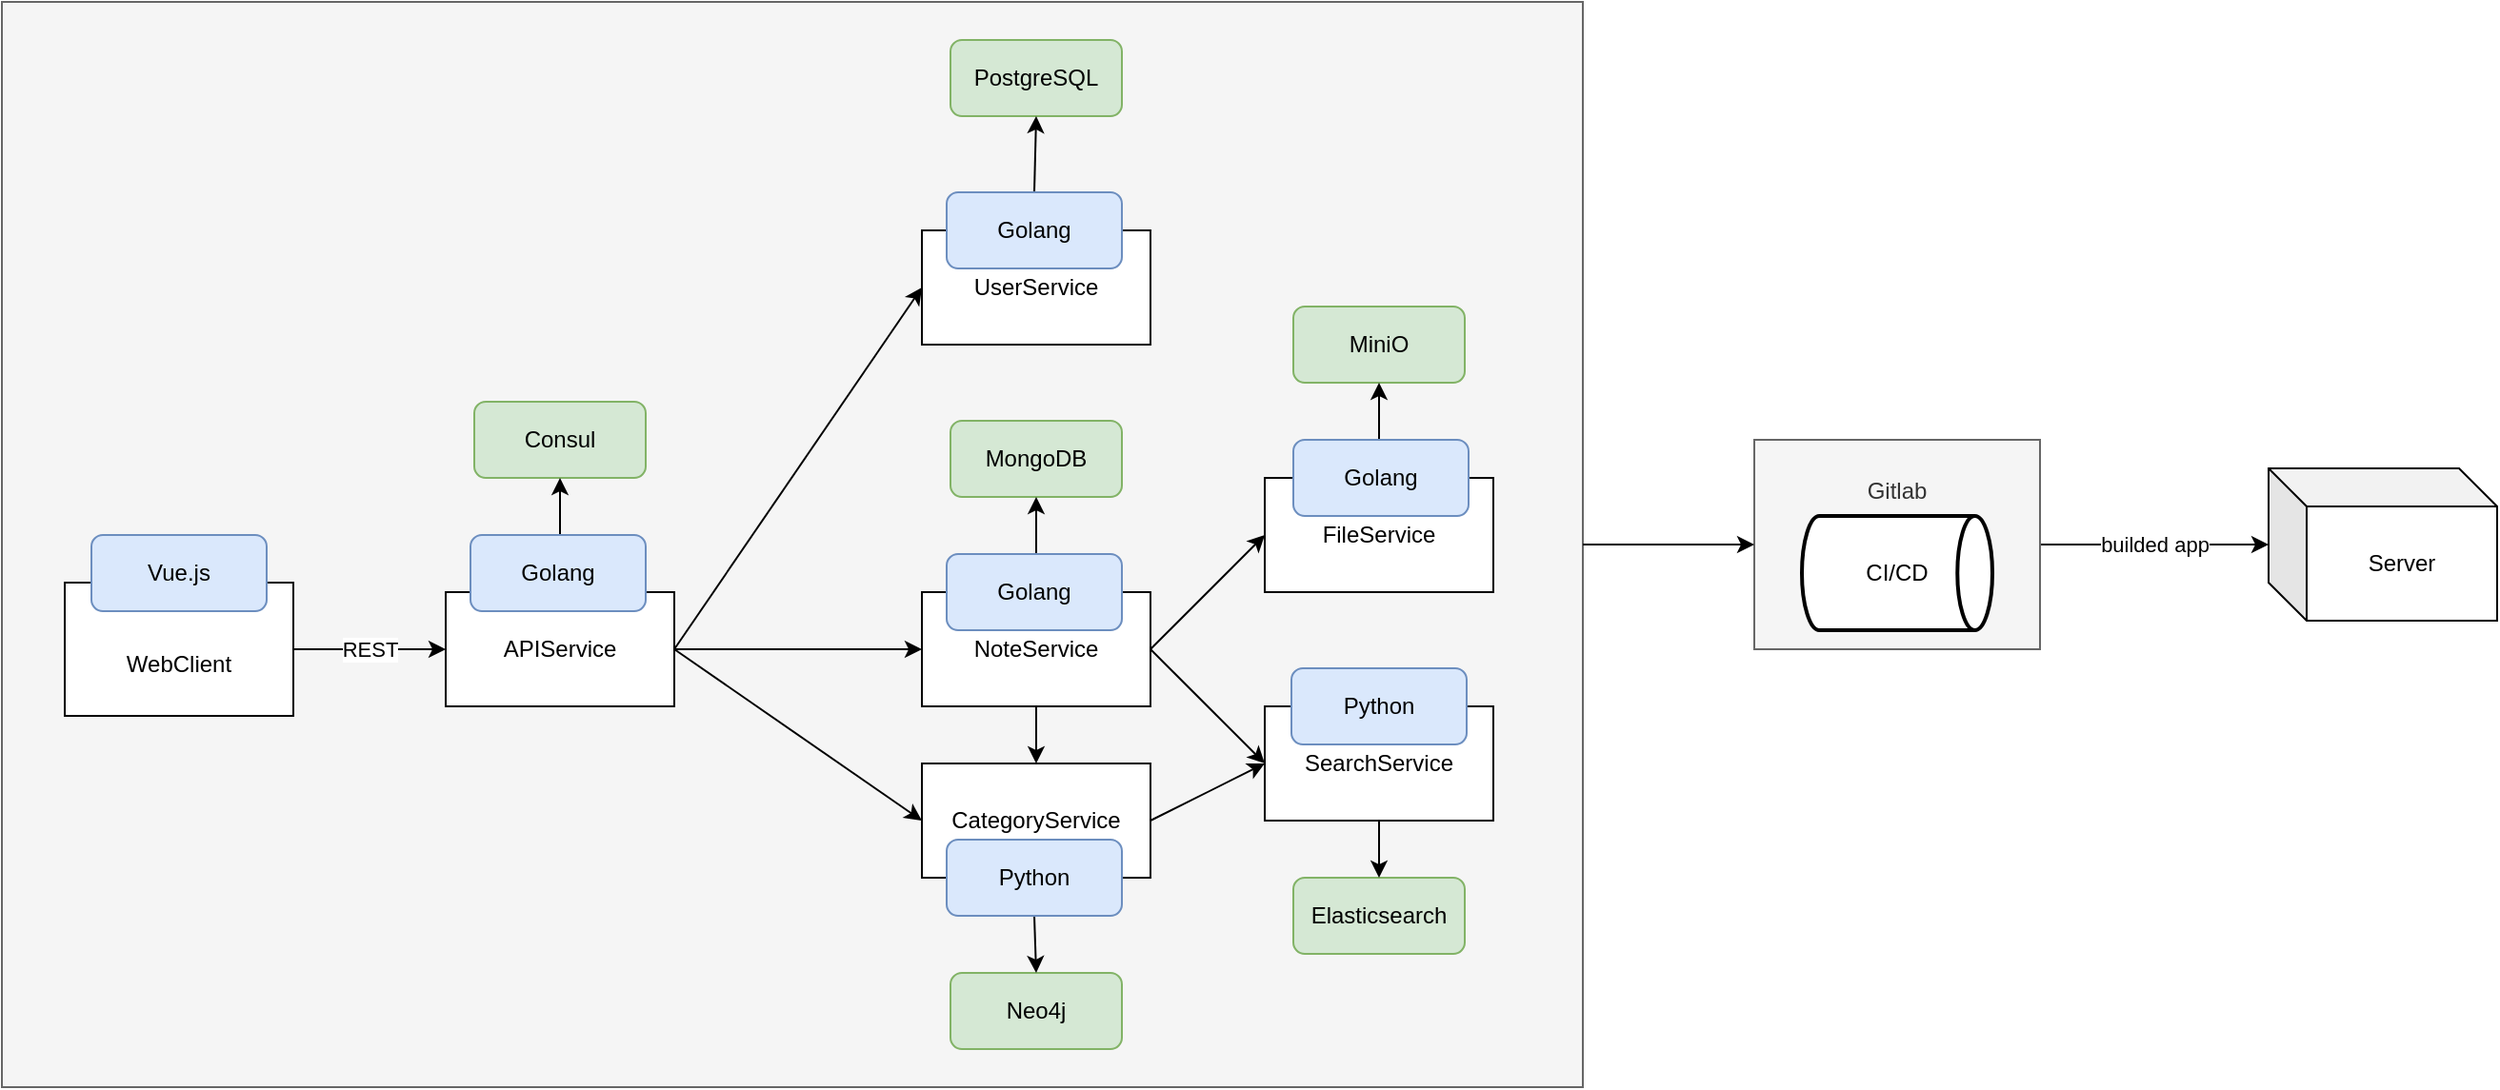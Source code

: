 <mxfile version="20.6.0" type="device"><diagram id="ABPEPyFdUYCJMR0sE8dA" name="Страница 1"><mxGraphModel dx="1773" dy="1758" grid="1" gridSize="10" guides="1" tooltips="1" connect="1" arrows="1" fold="1" page="1" pageScale="1" pageWidth="827" pageHeight="1169" math="0" shadow="0"><root><mxCell id="0"/><mxCell id="1" parent="0"/><mxCell id="u9UDaINSA88u8w1xt_NK-46" value="" style="rounded=0;whiteSpace=wrap;html=1;fillColor=#f5f5f5;fontColor=#333333;strokeColor=#666666;" vertex="1" parent="1"><mxGeometry x="-430" y="-20" width="830" height="570" as="geometry"/></mxCell><mxCell id="u9UDaINSA88u8w1xt_NK-13" value="Consul" style="rounded=1;whiteSpace=wrap;html=1;fillColor=#d5e8d4;strokeColor=#82b366;" vertex="1" parent="1"><mxGeometry x="-182" y="190" width="90" height="40" as="geometry"/></mxCell><mxCell id="u9UDaINSA88u8w1xt_NK-17" value="MongoDB" style="rounded=1;whiteSpace=wrap;html=1;fillColor=#d5e8d4;strokeColor=#82b366;" vertex="1" parent="1"><mxGeometry x="68" y="200" width="90" height="40" as="geometry"/></mxCell><mxCell id="u9UDaINSA88u8w1xt_NK-18" value="MiniO" style="rounded=1;whiteSpace=wrap;html=1;fillColor=#d5e8d4;strokeColor=#82b366;" vertex="1" parent="1"><mxGeometry x="248" y="140" width="90" height="40" as="geometry"/></mxCell><mxCell id="u9UDaINSA88u8w1xt_NK-19" value="Neo4j" style="rounded=1;whiteSpace=wrap;html=1;fillColor=#d5e8d4;strokeColor=#82b366;" vertex="1" parent="1"><mxGeometry x="68" y="490" width="90" height="40" as="geometry"/></mxCell><mxCell id="u9UDaINSA88u8w1xt_NK-36" value="" style="group" vertex="1" connectable="0" parent="1"><mxGeometry x="490" y="210" width="375" height="110" as="geometry"/></mxCell><mxCell id="u9UDaINSA88u8w1xt_NK-1" value="Server" style="shape=cube;whiteSpace=wrap;html=1;boundedLbl=1;backgroundOutline=1;darkOpacity=0.05;darkOpacity2=0.1;" vertex="1" parent="u9UDaINSA88u8w1xt_NK-36"><mxGeometry x="270" y="15" width="120" height="80" as="geometry"/></mxCell><mxCell id="u9UDaINSA88u8w1xt_NK-3" value="builded app" style="edgeStyle=orthogonalEdgeStyle;rounded=0;orthogonalLoop=1;jettySize=auto;html=1;exitX=1;exitY=0.5;exitDx=0;exitDy=0;entryX=0;entryY=0.5;entryDx=0;entryDy=0;entryPerimeter=0;" edge="1" parent="u9UDaINSA88u8w1xt_NK-36" source="u9UDaINSA88u8w1xt_NK-6" target="u9UDaINSA88u8w1xt_NK-1"><mxGeometry relative="1" as="geometry"/></mxCell><mxCell id="u9UDaINSA88u8w1xt_NK-35" value="" style="group" vertex="1" connectable="0" parent="u9UDaINSA88u8w1xt_NK-36"><mxGeometry width="150" height="110" as="geometry"/></mxCell><mxCell id="u9UDaINSA88u8w1xt_NK-6" value="Gitlab&lt;br&gt;&lt;br&gt;&lt;br&gt;&lt;br&gt;&lt;br&gt;" style="rounded=0;whiteSpace=wrap;html=1;fillColor=#f5f5f5;fontColor=#333333;strokeColor=#666666;" vertex="1" parent="u9UDaINSA88u8w1xt_NK-35"><mxGeometry width="150" height="110" as="geometry"/></mxCell><mxCell id="u9UDaINSA88u8w1xt_NK-2" value="CI/CD" style="strokeWidth=2;html=1;shape=mxgraph.flowchart.direct_data;whiteSpace=wrap;" vertex="1" parent="u9UDaINSA88u8w1xt_NK-35"><mxGeometry x="25" y="40" width="100" height="60" as="geometry"/></mxCell><mxCell id="u9UDaINSA88u8w1xt_NK-48" style="edgeStyle=none;rounded=0;orthogonalLoop=1;jettySize=auto;html=1;exitX=1;exitY=0.5;exitDx=0;exitDy=0;entryX=0;entryY=0.5;entryDx=0;entryDy=0;" edge="1" parent="1" source="u9UDaINSA88u8w1xt_NK-46" target="u9UDaINSA88u8w1xt_NK-6"><mxGeometry relative="1" as="geometry"/></mxCell><mxCell id="u9UDaINSA88u8w1xt_NK-24" value="PostgreSQL" style="rounded=1;whiteSpace=wrap;html=1;fillColor=#d5e8d4;strokeColor=#82b366;" vertex="1" parent="1"><mxGeometry x="68" width="90" height="40" as="geometry"/></mxCell><mxCell id="u9UDaINSA88u8w1xt_NK-49" style="edgeStyle=none;rounded=0;orthogonalLoop=1;jettySize=auto;html=1;exitX=0.5;exitY=0;exitDx=0;exitDy=0;entryX=0.5;entryY=1;entryDx=0;entryDy=0;startArrow=none;" edge="1" parent="1" source="u9UDaINSA88u8w1xt_NK-50" target="u9UDaINSA88u8w1xt_NK-24"><mxGeometry relative="1" as="geometry"/></mxCell><mxCell id="u9UDaINSA88u8w1xt_NK-8" value="Elasticsearch" style="rounded=1;whiteSpace=wrap;html=1;fillColor=#d5e8d4;strokeColor=#82b366;" vertex="1" parent="1"><mxGeometry x="248" y="440" width="90" height="40" as="geometry"/></mxCell><mxCell id="u9UDaINSA88u8w1xt_NK-58" style="edgeStyle=none;rounded=0;orthogonalLoop=1;jettySize=auto;html=1;exitX=0.5;exitY=0;exitDx=0;exitDy=0;entryX=0.5;entryY=1;entryDx=0;entryDy=0;" edge="1" parent="1" source="u9UDaINSA88u8w1xt_NK-14" target="u9UDaINSA88u8w1xt_NK-17"><mxGeometry relative="1" as="geometry"/></mxCell><mxCell id="u9UDaINSA88u8w1xt_NK-14" value="NoteService" style="rounded=0;whiteSpace=wrap;html=1;" vertex="1" parent="1"><mxGeometry x="53" y="290" width="120" height="60" as="geometry"/></mxCell><mxCell id="u9UDaINSA88u8w1xt_NK-56" style="edgeStyle=none;rounded=0;orthogonalLoop=1;jettySize=auto;html=1;exitX=0.5;exitY=0;exitDx=0;exitDy=0;entryX=0.5;entryY=1;entryDx=0;entryDy=0;" edge="1" parent="1" source="u9UDaINSA88u8w1xt_NK-15" target="u9UDaINSA88u8w1xt_NK-18"><mxGeometry relative="1" as="geometry"/></mxCell><mxCell id="u9UDaINSA88u8w1xt_NK-15" value="FileService" style="rounded=0;whiteSpace=wrap;html=1;" vertex="1" parent="1"><mxGeometry x="233" y="230" width="120" height="60" as="geometry"/></mxCell><mxCell id="u9UDaINSA88u8w1xt_NK-41" style="edgeStyle=none;rounded=0;orthogonalLoop=1;jettySize=auto;html=1;exitX=1;exitY=0.5;exitDx=0;exitDy=0;entryX=0;entryY=0.5;entryDx=0;entryDy=0;" edge="1" parent="1" source="u9UDaINSA88u8w1xt_NK-14" target="u9UDaINSA88u8w1xt_NK-15"><mxGeometry relative="1" as="geometry"/></mxCell><mxCell id="u9UDaINSA88u8w1xt_NK-53" style="edgeStyle=none;rounded=0;orthogonalLoop=1;jettySize=auto;html=1;exitX=0.5;exitY=1;exitDx=0;exitDy=0;entryX=0.5;entryY=0;entryDx=0;entryDy=0;startArrow=none;" edge="1" parent="1" source="u9UDaINSA88u8w1xt_NK-52" target="u9UDaINSA88u8w1xt_NK-19"><mxGeometry relative="1" as="geometry"/></mxCell><mxCell id="u9UDaINSA88u8w1xt_NK-16" value="CategoryService" style="rounded=0;whiteSpace=wrap;html=1;" vertex="1" parent="1"><mxGeometry x="53" y="380" width="120" height="60" as="geometry"/></mxCell><mxCell id="u9UDaINSA88u8w1xt_NK-42" style="edgeStyle=none;rounded=0;orthogonalLoop=1;jettySize=auto;html=1;exitX=0.5;exitY=1;exitDx=0;exitDy=0;entryX=0.5;entryY=0;entryDx=0;entryDy=0;" edge="1" parent="1" source="u9UDaINSA88u8w1xt_NK-14" target="u9UDaINSA88u8w1xt_NK-16"><mxGeometry relative="1" as="geometry"/></mxCell><mxCell id="u9UDaINSA88u8w1xt_NK-23" value="UserService" style="rounded=0;whiteSpace=wrap;html=1;" vertex="1" parent="1"><mxGeometry x="53" y="100" width="120" height="60" as="geometry"/></mxCell><mxCell id="u9UDaINSA88u8w1xt_NK-32" value="" style="group" vertex="1" connectable="0" parent="1"><mxGeometry x="233" y="330" width="120" height="80" as="geometry"/></mxCell><mxCell id="u9UDaINSA88u8w1xt_NK-22" value="SearchService" style="rounded=0;whiteSpace=wrap;html=1;movable=1;resizable=1;rotatable=1;deletable=1;editable=1;connectable=1;" vertex="1" parent="u9UDaINSA88u8w1xt_NK-32"><mxGeometry y="20" width="120" height="60" as="geometry"/></mxCell><mxCell id="u9UDaINSA88u8w1xt_NK-30" value="Python" style="rounded=1;whiteSpace=wrap;html=1;fillColor=#dae8fc;strokeColor=#6c8ebf;movable=1;resizable=1;rotatable=1;deletable=1;editable=1;connectable=1;" vertex="1" parent="u9UDaINSA88u8w1xt_NK-32"><mxGeometry x="14" width="92" height="40" as="geometry"/></mxCell><mxCell id="u9UDaINSA88u8w1xt_NK-43" style="edgeStyle=none;rounded=0;orthogonalLoop=1;jettySize=auto;html=1;exitX=1;exitY=0.5;exitDx=0;exitDy=0;entryX=0;entryY=0.5;entryDx=0;entryDy=0;" edge="1" parent="1" source="u9UDaINSA88u8w1xt_NK-14" target="u9UDaINSA88u8w1xt_NK-22"><mxGeometry relative="1" as="geometry"/></mxCell><mxCell id="u9UDaINSA88u8w1xt_NK-37" value="" style="group" vertex="1" connectable="0" parent="1"><mxGeometry x="-397" y="260" width="320" height="95" as="geometry"/></mxCell><mxCell id="u9UDaINSA88u8w1xt_NK-33" value="" style="group" vertex="1" connectable="0" parent="u9UDaINSA88u8w1xt_NK-37"><mxGeometry x="200" width="120" height="90" as="geometry"/></mxCell><mxCell id="u9UDaINSA88u8w1xt_NK-21" value="APIService" style="rounded=0;whiteSpace=wrap;html=1;" vertex="1" parent="u9UDaINSA88u8w1xt_NK-33"><mxGeometry y="30" width="120" height="60" as="geometry"/></mxCell><mxCell id="u9UDaINSA88u8w1xt_NK-34" value="" style="group" vertex="1" connectable="0" parent="u9UDaINSA88u8w1xt_NK-37"><mxGeometry width="120" height="95" as="geometry"/></mxCell><mxCell id="u9UDaINSA88u8w1xt_NK-25" value="&lt;br&gt;WebClient" style="rounded=0;whiteSpace=wrap;html=1;" vertex="1" parent="u9UDaINSA88u8w1xt_NK-34"><mxGeometry y="25" width="120" height="70" as="geometry"/></mxCell><mxCell id="u9UDaINSA88u8w1xt_NK-26" value="Vue.js" style="rounded=1;whiteSpace=wrap;html=1;fillColor=#dae8fc;strokeColor=#6c8ebf;" vertex="1" parent="u9UDaINSA88u8w1xt_NK-34"><mxGeometry x="14" width="92" height="40" as="geometry"/></mxCell><mxCell id="u9UDaINSA88u8w1xt_NK-28" value="REST" style="edgeStyle=orthogonalEdgeStyle;rounded=0;orthogonalLoop=1;jettySize=auto;html=1;exitX=1;exitY=0.5;exitDx=0;exitDy=0;" edge="1" parent="u9UDaINSA88u8w1xt_NK-37" source="u9UDaINSA88u8w1xt_NK-25" target="u9UDaINSA88u8w1xt_NK-21"><mxGeometry relative="1" as="geometry"/></mxCell><mxCell id="u9UDaINSA88u8w1xt_NK-38" style="edgeStyle=none;rounded=0;orthogonalLoop=1;jettySize=auto;html=1;exitX=1;exitY=0.5;exitDx=0;exitDy=0;entryX=0;entryY=0.5;entryDx=0;entryDy=0;" edge="1" parent="1" source="u9UDaINSA88u8w1xt_NK-21" target="u9UDaINSA88u8w1xt_NK-16"><mxGeometry relative="1" as="geometry"/></mxCell><mxCell id="u9UDaINSA88u8w1xt_NK-39" style="edgeStyle=none;rounded=0;orthogonalLoop=1;jettySize=auto;html=1;exitX=1;exitY=0.5;exitDx=0;exitDy=0;entryX=0;entryY=0.5;entryDx=0;entryDy=0;" edge="1" parent="1" source="u9UDaINSA88u8w1xt_NK-21" target="u9UDaINSA88u8w1xt_NK-23"><mxGeometry relative="1" as="geometry"/></mxCell><mxCell id="u9UDaINSA88u8w1xt_NK-40" style="edgeStyle=none;rounded=0;orthogonalLoop=1;jettySize=auto;html=1;exitX=1;exitY=0.5;exitDx=0;exitDy=0;entryX=0;entryY=0.5;entryDx=0;entryDy=0;" edge="1" parent="1" source="u9UDaINSA88u8w1xt_NK-21" target="u9UDaINSA88u8w1xt_NK-14"><mxGeometry relative="1" as="geometry"/></mxCell><mxCell id="u9UDaINSA88u8w1xt_NK-45" style="edgeStyle=none;rounded=0;orthogonalLoop=1;jettySize=auto;html=1;exitX=1;exitY=0.5;exitDx=0;exitDy=0;entryX=0;entryY=0.5;entryDx=0;entryDy=0;" edge="1" parent="1" source="u9UDaINSA88u8w1xt_NK-16" target="u9UDaINSA88u8w1xt_NK-22"><mxGeometry relative="1" as="geometry"/></mxCell><mxCell id="u9UDaINSA88u8w1xt_NK-44" style="edgeStyle=none;rounded=0;orthogonalLoop=1;jettySize=auto;html=1;exitX=0.5;exitY=1;exitDx=0;exitDy=0;entryX=0.5;entryY=0;entryDx=0;entryDy=0;" edge="1" parent="1" source="u9UDaINSA88u8w1xt_NK-22" target="u9UDaINSA88u8w1xt_NK-8"><mxGeometry relative="1" as="geometry"/></mxCell><mxCell id="u9UDaINSA88u8w1xt_NK-51" value="" style="edgeStyle=none;rounded=0;orthogonalLoop=1;jettySize=auto;html=1;exitX=0.5;exitY=0;exitDx=0;exitDy=0;entryX=0.5;entryY=1;entryDx=0;entryDy=0;endArrow=none;" edge="1" parent="1" source="u9UDaINSA88u8w1xt_NK-23" target="u9UDaINSA88u8w1xt_NK-50"><mxGeometry relative="1" as="geometry"><mxPoint x="113" y="200" as="sourcePoint"/><mxPoint x="113" y="170" as="targetPoint"/></mxGeometry></mxCell><mxCell id="u9UDaINSA88u8w1xt_NK-50" value="Golang" style="rounded=1;whiteSpace=wrap;html=1;fillColor=#dae8fc;strokeColor=#6c8ebf;" vertex="1" parent="1"><mxGeometry x="66" y="80" width="92" height="40" as="geometry"/></mxCell><mxCell id="u9UDaINSA88u8w1xt_NK-54" value="" style="edgeStyle=none;rounded=0;orthogonalLoop=1;jettySize=auto;html=1;exitX=0.5;exitY=1;exitDx=0;exitDy=0;entryX=0.5;entryY=0;entryDx=0;entryDy=0;endArrow=none;" edge="1" parent="1" source="u9UDaINSA88u8w1xt_NK-16" target="u9UDaINSA88u8w1xt_NK-52"><mxGeometry relative="1" as="geometry"><mxPoint x="113" y="440" as="sourcePoint"/><mxPoint x="113" y="490" as="targetPoint"/></mxGeometry></mxCell><mxCell id="u9UDaINSA88u8w1xt_NK-52" value="Python" style="rounded=1;whiteSpace=wrap;html=1;fillColor=#dae8fc;strokeColor=#6c8ebf;movable=1;resizable=1;rotatable=1;deletable=1;editable=1;connectable=1;" vertex="1" parent="1"><mxGeometry x="66" y="420" width="92" height="40" as="geometry"/></mxCell><mxCell id="u9UDaINSA88u8w1xt_NK-55" value="Golang" style="rounded=1;whiteSpace=wrap;html=1;fillColor=#dae8fc;strokeColor=#6c8ebf;" vertex="1" parent="1"><mxGeometry x="248" y="210" width="92" height="40" as="geometry"/></mxCell><mxCell id="u9UDaINSA88u8w1xt_NK-57" value="Golang" style="rounded=1;whiteSpace=wrap;html=1;fillColor=#dae8fc;strokeColor=#6c8ebf;" vertex="1" parent="1"><mxGeometry x="66" y="270" width="92" height="40" as="geometry"/></mxCell><mxCell id="u9UDaINSA88u8w1xt_NK-60" style="edgeStyle=none;rounded=0;orthogonalLoop=1;jettySize=auto;html=1;exitX=0.5;exitY=0;exitDx=0;exitDy=0;entryX=0.5;entryY=1;entryDx=0;entryDy=0;" edge="1" parent="1" source="u9UDaINSA88u8w1xt_NK-21" target="u9UDaINSA88u8w1xt_NK-13"><mxGeometry relative="1" as="geometry"/></mxCell><mxCell id="u9UDaINSA88u8w1xt_NK-29" value="Golang" style="rounded=1;whiteSpace=wrap;html=1;fillColor=#dae8fc;strokeColor=#6c8ebf;" vertex="1" parent="1"><mxGeometry x="-184" y="260" width="92" height="40" as="geometry"/></mxCell></root></mxGraphModel></diagram></mxfile>